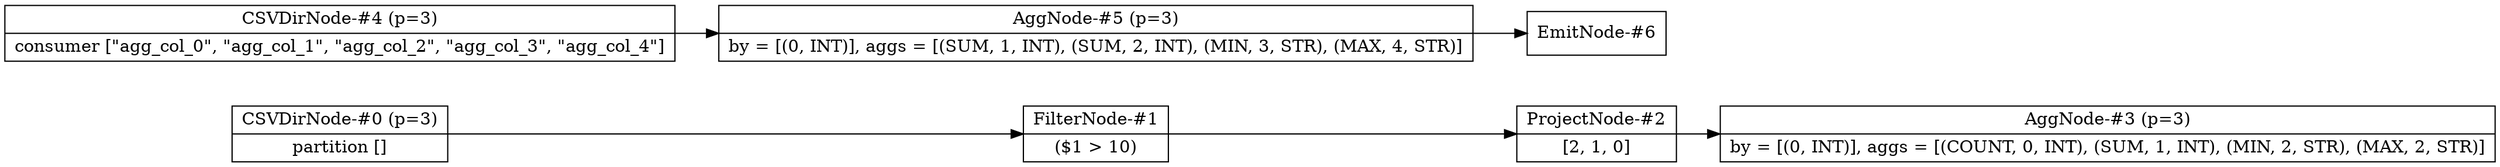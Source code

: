 digraph example1 {
    node [shape=record];
    rankdir=LR;
    splines=polyline;
    nodesep=0.5;
    Node0[label="CSVDirNode-#0 (p=3)|partition []"];
    Node1[label="FilterNode-#1|($1 &gt; 10)"];
    Node0 -> Node1;
    Node2[label="ProjectNode-#2|[2, 1, 0]"];
    Node1 -> Node2;
    Node3[label="AggNode-#3 (p=3)|by = [(0, INT)], aggs = [(COUNT, 0, INT), (SUM, 1, INT), (MIN, 2, STR), (MAX, 2, STR)]"];
    Node2 -> Node3;
    Node4[label="CSVDirNode-#4 (p=3)|consumer [\"agg_col_0\", \"agg_col_1\", \"agg_col_2\", \"agg_col_3\", \"agg_col_4\"]"];
    Node5[label="AggNode-#5 (p=3)|by = [(0, INT)], aggs = [(SUM, 1, INT), (SUM, 2, INT), (MIN, 3, STR), (MAX, 4, STR)]"];
    Node4 -> Node5;
    Node6[label="EmitNode-#6"];
    Node5 -> Node6;
}
